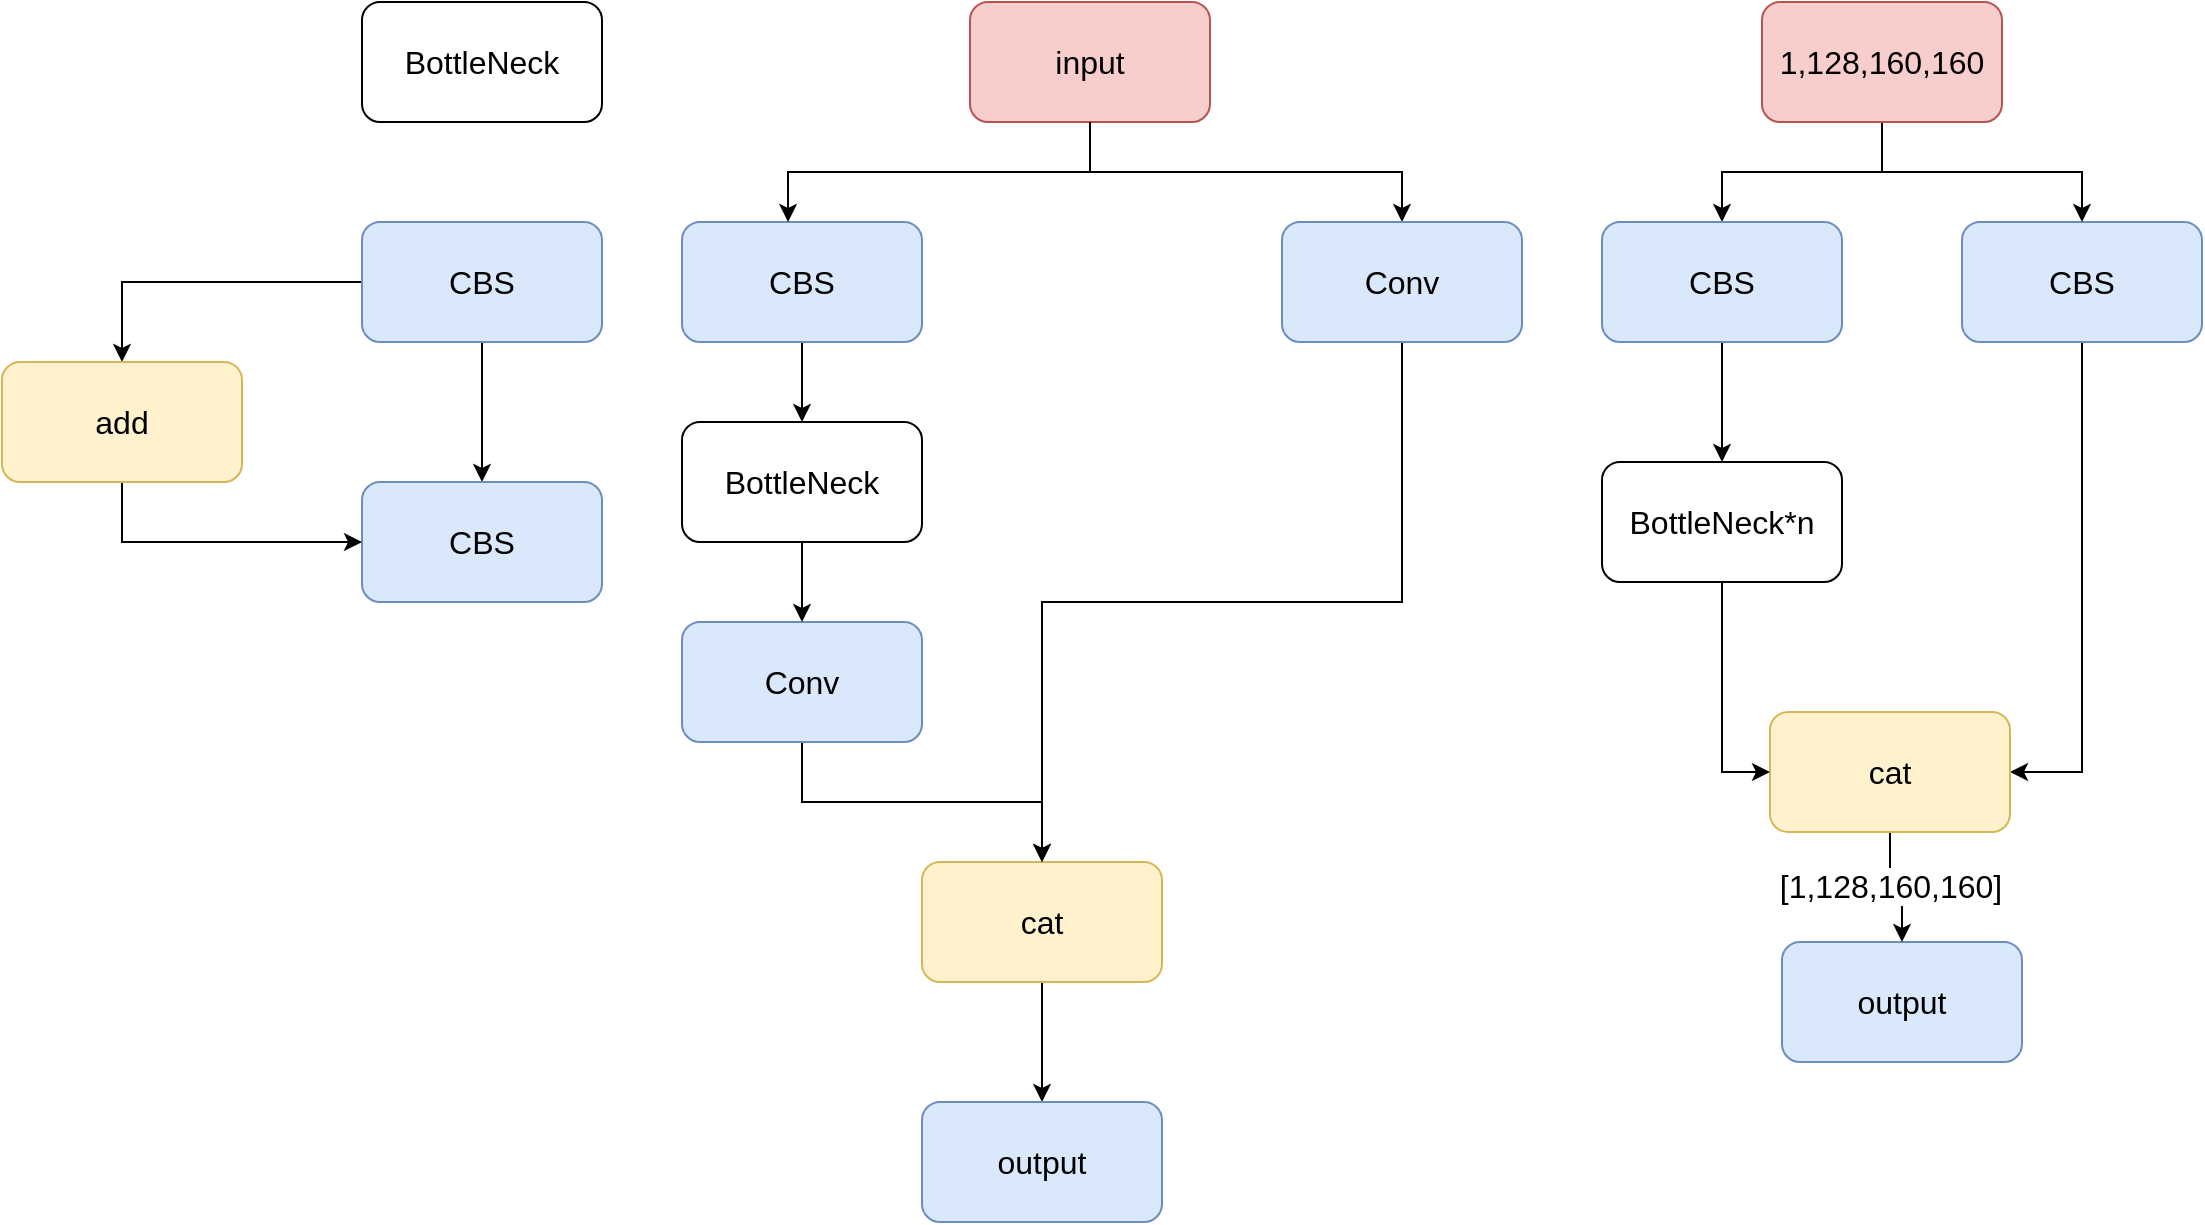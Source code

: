 <mxfile version="24.3.0" type="device">
  <diagram name="第 1 页" id="U1HIuWKiXZf6dy7IhACE">
    <mxGraphModel dx="2213" dy="793" grid="1" gridSize="10" guides="1" tooltips="1" connect="1" arrows="1" fold="1" page="1" pageScale="1" pageWidth="827" pageHeight="1169" math="0" shadow="0">
      <root>
        <mxCell id="0" />
        <mxCell id="1" parent="0" />
        <mxCell id="7r6-NhCXB49uoo5uNJss-16" style="edgeStyle=orthogonalEdgeStyle;rounded=0;orthogonalLoop=1;jettySize=auto;html=1;exitX=0.5;exitY=1;exitDx=0;exitDy=0;entryX=0.5;entryY=0;entryDx=0;entryDy=0;" parent="1" source="7r6-NhCXB49uoo5uNJss-1" target="7r6-NhCXB49uoo5uNJss-4" edge="1">
          <mxGeometry relative="1" as="geometry" />
        </mxCell>
        <mxCell id="7r6-NhCXB49uoo5uNJss-1" value="&lt;font style=&quot;font-size: 16px;&quot;&gt;input&lt;/font&gt;" style="rounded=1;whiteSpace=wrap;html=1;fillColor=#f8cecc;strokeColor=#b85450;" parent="1" vertex="1">
          <mxGeometry x="354" y="170" width="120" height="60" as="geometry" />
        </mxCell>
        <mxCell id="7r6-NhCXB49uoo5uNJss-20" style="edgeStyle=orthogonalEdgeStyle;rounded=0;orthogonalLoop=1;jettySize=auto;html=1;exitX=0.5;exitY=1;exitDx=0;exitDy=0;entryX=0.5;entryY=0;entryDx=0;entryDy=0;" parent="1" source="7r6-NhCXB49uoo5uNJss-2" target="7r6-NhCXB49uoo5uNJss-14" edge="1">
          <mxGeometry relative="1" as="geometry" />
        </mxCell>
        <mxCell id="7r6-NhCXB49uoo5uNJss-2" value="&lt;font style=&quot;font-size: 16px;&quot;&gt;CBS&lt;/font&gt;" style="rounded=1;whiteSpace=wrap;html=1;fillColor=#dae8fc;strokeColor=#6c8ebf;" parent="1" vertex="1">
          <mxGeometry x="210" y="280" width="120" height="60" as="geometry" />
        </mxCell>
        <mxCell id="7r6-NhCXB49uoo5uNJss-24" style="edgeStyle=orthogonalEdgeStyle;rounded=0;orthogonalLoop=1;jettySize=auto;html=1;exitX=0.5;exitY=1;exitDx=0;exitDy=0;" parent="1" source="7r6-NhCXB49uoo5uNJss-3" target="7r6-NhCXB49uoo5uNJss-6" edge="1">
          <mxGeometry relative="1" as="geometry" />
        </mxCell>
        <mxCell id="7r6-NhCXB49uoo5uNJss-3" value="&lt;font style=&quot;font-size: 16px;&quot;&gt;cat&lt;/font&gt;" style="rounded=1;whiteSpace=wrap;html=1;fillColor=#fff2cc;strokeColor=#d6b656;" parent="1" vertex="1">
          <mxGeometry x="330" y="600" width="120" height="60" as="geometry" />
        </mxCell>
        <mxCell id="7r6-NhCXB49uoo5uNJss-22" style="edgeStyle=orthogonalEdgeStyle;rounded=0;orthogonalLoop=1;jettySize=auto;html=1;exitX=0.5;exitY=1;exitDx=0;exitDy=0;entryX=0.5;entryY=0;entryDx=0;entryDy=0;" parent="1" source="7r6-NhCXB49uoo5uNJss-4" target="7r6-NhCXB49uoo5uNJss-3" edge="1">
          <mxGeometry relative="1" as="geometry" />
        </mxCell>
        <mxCell id="7r6-NhCXB49uoo5uNJss-4" value="&lt;font style=&quot;font-size: 16px;&quot;&gt;Conv&lt;/font&gt;" style="rounded=1;whiteSpace=wrap;html=1;fillColor=#dae8fc;strokeColor=#6c8ebf;" parent="1" vertex="1">
          <mxGeometry x="510" y="280" width="120" height="60" as="geometry" />
        </mxCell>
        <mxCell id="7r6-NhCXB49uoo5uNJss-18" style="edgeStyle=orthogonalEdgeStyle;rounded=0;orthogonalLoop=1;jettySize=auto;html=1;exitX=0.5;exitY=1;exitDx=0;exitDy=0;" parent="1" source="7r6-NhCXB49uoo5uNJss-5" target="7r6-NhCXB49uoo5uNJss-3" edge="1">
          <mxGeometry relative="1" as="geometry" />
        </mxCell>
        <mxCell id="7r6-NhCXB49uoo5uNJss-5" value="&lt;span style=&quot;font-size: 16px;&quot;&gt;Conv&lt;/span&gt;" style="rounded=1;whiteSpace=wrap;html=1;fillColor=#dae8fc;strokeColor=#6c8ebf;" parent="1" vertex="1">
          <mxGeometry x="210" y="480" width="120" height="60" as="geometry" />
        </mxCell>
        <mxCell id="7r6-NhCXB49uoo5uNJss-6" value="&lt;font style=&quot;font-size: 16px;&quot;&gt;output&lt;/font&gt;" style="rounded=1;whiteSpace=wrap;html=1;fillColor=#dae8fc;strokeColor=#6c8ebf;" parent="1" vertex="1">
          <mxGeometry x="330" y="720" width="120" height="60" as="geometry" />
        </mxCell>
        <mxCell id="7r6-NhCXB49uoo5uNJss-7" style="edgeStyle=orthogonalEdgeStyle;rounded=0;orthogonalLoop=1;jettySize=auto;html=1;exitX=0;exitY=0.5;exitDx=0;exitDy=0;entryX=0.5;entryY=0;entryDx=0;entryDy=0;" parent="1" source="7r6-NhCXB49uoo5uNJss-10" target="7r6-NhCXB49uoo5uNJss-13" edge="1">
          <mxGeometry relative="1" as="geometry">
            <mxPoint x="-50" y="145" as="targetPoint" />
          </mxGeometry>
        </mxCell>
        <mxCell id="7r6-NhCXB49uoo5uNJss-8" style="edgeStyle=orthogonalEdgeStyle;rounded=0;orthogonalLoop=1;jettySize=auto;html=1;exitX=0.5;exitY=1;exitDx=0;exitDy=0;entryX=0.5;entryY=0;entryDx=0;entryDy=0;" parent="1" source="7r6-NhCXB49uoo5uNJss-10" target="7r6-NhCXB49uoo5uNJss-11" edge="1">
          <mxGeometry relative="1" as="geometry" />
        </mxCell>
        <mxCell id="7r6-NhCXB49uoo5uNJss-10" value="&lt;font style=&quot;font-size: 16px;&quot;&gt;CBS&lt;/font&gt;" style="rounded=1;whiteSpace=wrap;html=1;fillColor=#dae8fc;strokeColor=#6c8ebf;" parent="1" vertex="1">
          <mxGeometry x="50" y="280" width="120" height="60" as="geometry" />
        </mxCell>
        <mxCell id="7r6-NhCXB49uoo5uNJss-11" value="&lt;font style=&quot;font-size: 16px;&quot;&gt;CBS&lt;/font&gt;" style="rounded=1;whiteSpace=wrap;html=1;fillColor=#dae8fc;strokeColor=#6c8ebf;" parent="1" vertex="1">
          <mxGeometry x="50" y="410" width="120" height="60" as="geometry" />
        </mxCell>
        <mxCell id="7r6-NhCXB49uoo5uNJss-12" style="edgeStyle=orthogonalEdgeStyle;rounded=0;orthogonalLoop=1;jettySize=auto;html=1;exitX=0.5;exitY=1;exitDx=0;exitDy=0;entryX=0;entryY=0.5;entryDx=0;entryDy=0;" parent="1" source="7r6-NhCXB49uoo5uNJss-13" target="7r6-NhCXB49uoo5uNJss-11" edge="1">
          <mxGeometry relative="1" as="geometry" />
        </mxCell>
        <mxCell id="7r6-NhCXB49uoo5uNJss-13" value="&lt;font style=&quot;font-size: 16px;&quot;&gt;add&lt;/font&gt;" style="rounded=1;whiteSpace=wrap;html=1;fillColor=#fff2cc;strokeColor=#d6b656;" parent="1" vertex="1">
          <mxGeometry x="-130" y="350" width="120" height="60" as="geometry" />
        </mxCell>
        <mxCell id="7r6-NhCXB49uoo5uNJss-21" style="edgeStyle=orthogonalEdgeStyle;rounded=0;orthogonalLoop=1;jettySize=auto;html=1;exitX=0.5;exitY=1;exitDx=0;exitDy=0;" parent="1" source="7r6-NhCXB49uoo5uNJss-14" target="7r6-NhCXB49uoo5uNJss-5" edge="1">
          <mxGeometry relative="1" as="geometry" />
        </mxCell>
        <mxCell id="7r6-NhCXB49uoo5uNJss-14" value="&lt;font style=&quot;font-size: 16px;&quot;&gt;BottleNeck&lt;/font&gt;" style="rounded=1;whiteSpace=wrap;html=1;" parent="1" vertex="1">
          <mxGeometry x="210" y="380" width="120" height="60" as="geometry" />
        </mxCell>
        <mxCell id="7r6-NhCXB49uoo5uNJss-15" style="edgeStyle=orthogonalEdgeStyle;rounded=0;orthogonalLoop=1;jettySize=auto;html=1;exitX=0.5;exitY=1;exitDx=0;exitDy=0;entryX=0.442;entryY=0;entryDx=0;entryDy=0;entryPerimeter=0;" parent="1" source="7r6-NhCXB49uoo5uNJss-1" target="7r6-NhCXB49uoo5uNJss-2" edge="1">
          <mxGeometry relative="1" as="geometry" />
        </mxCell>
        <mxCell id="7r6-NhCXB49uoo5uNJss-23" value="&lt;font style=&quot;font-size: 16px;&quot;&gt;BottleNeck&lt;/font&gt;" style="rounded=1;whiteSpace=wrap;html=1;" parent="1" vertex="1">
          <mxGeometry x="50" y="170" width="120" height="60" as="geometry" />
        </mxCell>
        <mxCell id="w1K6X9uF596xE2Mo3NbU-1" style="edgeStyle=orthogonalEdgeStyle;rounded=0;orthogonalLoop=1;jettySize=auto;html=1;exitX=0.5;exitY=1;exitDx=0;exitDy=0;entryX=1;entryY=0.5;entryDx=0;entryDy=0;" edge="1" parent="1" source="w1K6X9uF596xE2Mo3NbU-2" target="w1K6X9uF596xE2Mo3NbU-9">
          <mxGeometry relative="1" as="geometry">
            <mxPoint x="910" y="420" as="targetPoint" />
          </mxGeometry>
        </mxCell>
        <mxCell id="w1K6X9uF596xE2Mo3NbU-2" value="&lt;font style=&quot;font-size: 16px;&quot;&gt;CBS&lt;/font&gt;" style="rounded=1;whiteSpace=wrap;html=1;fillColor=#dae8fc;strokeColor=#6c8ebf;" vertex="1" parent="1">
          <mxGeometry x="850" y="280" width="120" height="60" as="geometry" />
        </mxCell>
        <mxCell id="w1K6X9uF596xE2Mo3NbU-3" value="&lt;span style=&quot;font-size: 16px;&quot;&gt;output&lt;/span&gt;" style="rounded=1;whiteSpace=wrap;html=1;fillColor=#dae8fc;strokeColor=#6c8ebf;" vertex="1" parent="1">
          <mxGeometry x="760" y="640" width="120" height="60" as="geometry" />
        </mxCell>
        <mxCell id="w1K6X9uF596xE2Mo3NbU-4" style="edgeStyle=orthogonalEdgeStyle;rounded=0;orthogonalLoop=1;jettySize=auto;html=1;exitX=0.5;exitY=1;exitDx=0;exitDy=0;" edge="1" parent="1" source="w1K6X9uF596xE2Mo3NbU-6" target="w1K6X9uF596xE2Mo3NbU-2">
          <mxGeometry relative="1" as="geometry" />
        </mxCell>
        <mxCell id="w1K6X9uF596xE2Mo3NbU-5" style="edgeStyle=orthogonalEdgeStyle;rounded=0;orthogonalLoop=1;jettySize=auto;html=1;exitX=0.5;exitY=1;exitDx=0;exitDy=0;" edge="1" parent="1" source="w1K6X9uF596xE2Mo3NbU-6" target="w1K6X9uF596xE2Mo3NbU-20">
          <mxGeometry relative="1" as="geometry" />
        </mxCell>
        <mxCell id="w1K6X9uF596xE2Mo3NbU-6" value="&lt;font style=&quot;font-size: 16px;&quot;&gt;1,128,160,160&lt;/font&gt;" style="rounded=1;whiteSpace=wrap;html=1;fillColor=#f8cecc;strokeColor=#b85450;" vertex="1" parent="1">
          <mxGeometry x="750" y="170" width="120" height="60" as="geometry" />
        </mxCell>
        <mxCell id="w1K6X9uF596xE2Mo3NbU-7" style="edgeStyle=orthogonalEdgeStyle;rounded=0;orthogonalLoop=1;jettySize=auto;html=1;exitX=0.5;exitY=1;exitDx=0;exitDy=0;" edge="1" parent="1" source="w1K6X9uF596xE2Mo3NbU-9" target="w1K6X9uF596xE2Mo3NbU-3">
          <mxGeometry relative="1" as="geometry" />
        </mxCell>
        <mxCell id="w1K6X9uF596xE2Mo3NbU-8" value="&lt;font style=&quot;font-size: 16px;&quot;&gt;[1,128,160,160]&lt;/font&gt;" style="edgeLabel;html=1;align=center;verticalAlign=middle;resizable=0;points=[];" vertex="1" connectable="0" parent="w1K6X9uF596xE2Mo3NbU-7">
          <mxGeometry x="-0.35" y="-2" relative="1" as="geometry">
            <mxPoint x="2" y="7" as="offset" />
          </mxGeometry>
        </mxCell>
        <mxCell id="w1K6X9uF596xE2Mo3NbU-9" value="&lt;font style=&quot;font-size: 16px;&quot;&gt;cat&lt;/font&gt;" style="rounded=1;whiteSpace=wrap;html=1;fillColor=#fff2cc;strokeColor=#d6b656;" vertex="1" parent="1">
          <mxGeometry x="754" y="525" width="120" height="60" as="geometry" />
        </mxCell>
        <mxCell id="w1K6X9uF596xE2Mo3NbU-17" style="edgeStyle=orthogonalEdgeStyle;rounded=0;orthogonalLoop=1;jettySize=auto;html=1;exitX=0.5;exitY=1;exitDx=0;exitDy=0;entryX=0;entryY=0.5;entryDx=0;entryDy=0;" edge="1" parent="1" source="w1K6X9uF596xE2Mo3NbU-18" target="w1K6X9uF596xE2Mo3NbU-9">
          <mxGeometry relative="1" as="geometry" />
        </mxCell>
        <mxCell id="w1K6X9uF596xE2Mo3NbU-18" value="&lt;font style=&quot;font-size: 16px;&quot;&gt;BottleNeck*n&lt;/font&gt;" style="rounded=1;whiteSpace=wrap;html=1;" vertex="1" parent="1">
          <mxGeometry x="670" y="400" width="120" height="60" as="geometry" />
        </mxCell>
        <mxCell id="w1K6X9uF596xE2Mo3NbU-19" style="edgeStyle=orthogonalEdgeStyle;rounded=0;orthogonalLoop=1;jettySize=auto;html=1;exitX=0.5;exitY=1;exitDx=0;exitDy=0;entryX=0.5;entryY=0;entryDx=0;entryDy=0;" edge="1" parent="1" source="w1K6X9uF596xE2Mo3NbU-20" target="w1K6X9uF596xE2Mo3NbU-18">
          <mxGeometry relative="1" as="geometry" />
        </mxCell>
        <mxCell id="w1K6X9uF596xE2Mo3NbU-20" value="&lt;font style=&quot;font-size: 16px;&quot;&gt;CBS&lt;/font&gt;" style="rounded=1;whiteSpace=wrap;html=1;fillColor=#dae8fc;strokeColor=#6c8ebf;" vertex="1" parent="1">
          <mxGeometry x="670" y="280" width="120" height="60" as="geometry" />
        </mxCell>
      </root>
    </mxGraphModel>
  </diagram>
</mxfile>
